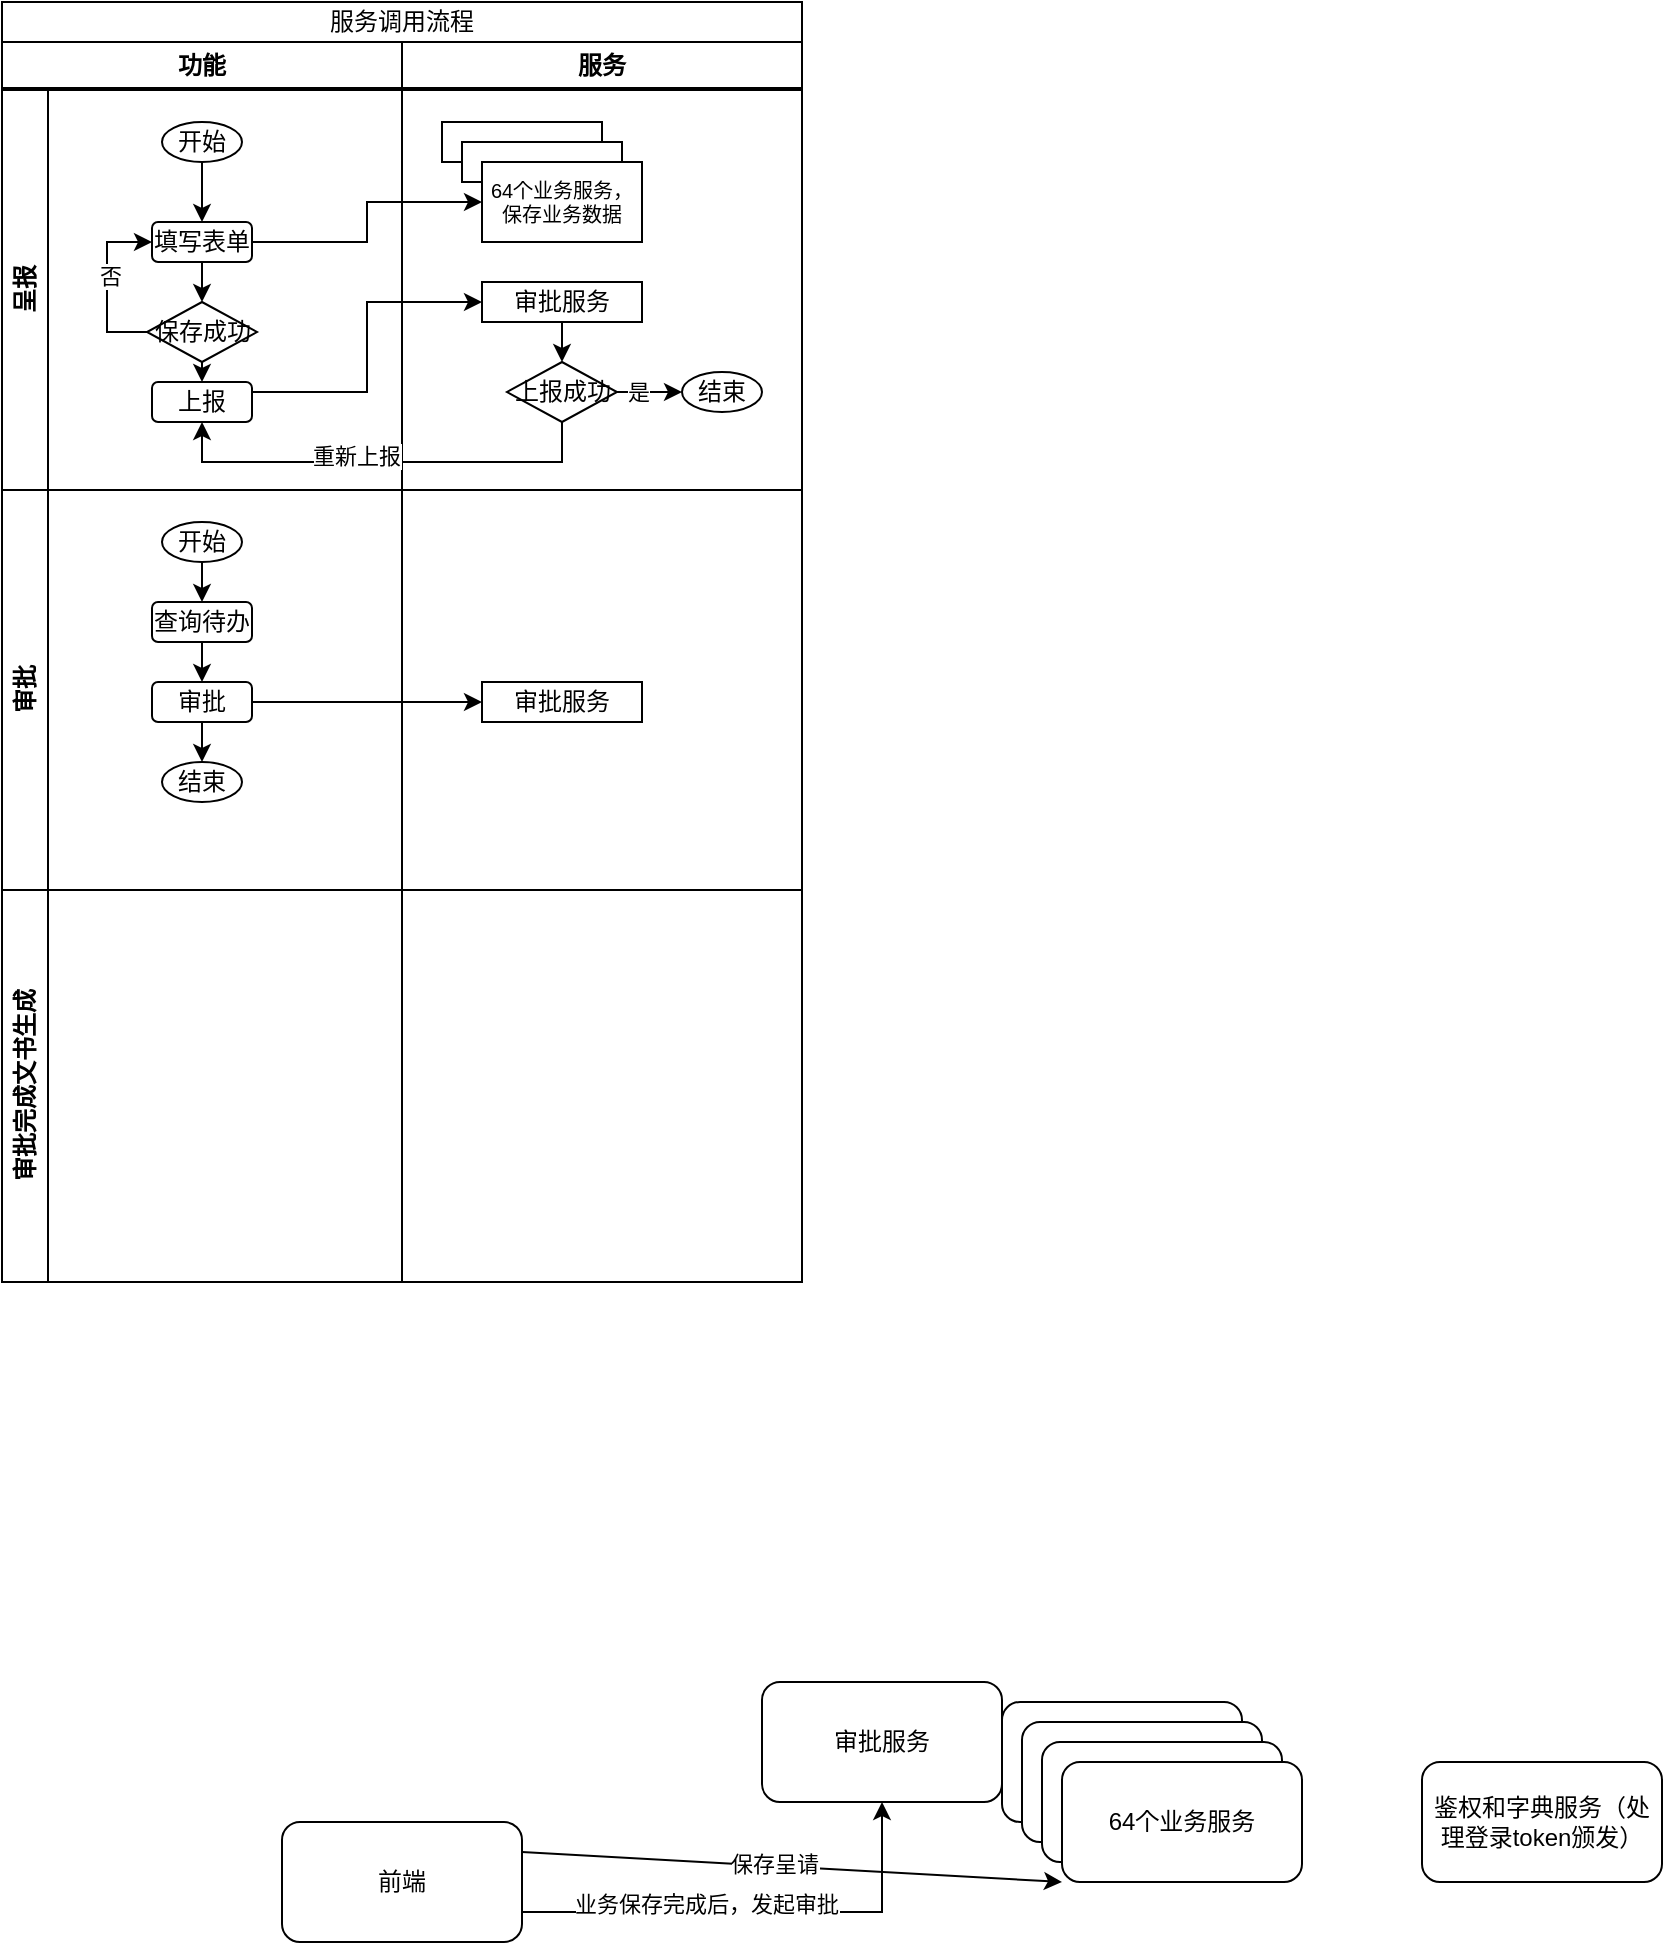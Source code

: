 <mxfile version="21.7.5" type="github">
  <diagram name="第 1 页" id="nyQxbL8O3MuU9sCU6VgJ">
    <mxGraphModel dx="1720" dy="493" grid="1" gridSize="10" guides="1" tooltips="1" connect="1" arrows="1" fold="1" page="1" pageScale="1" pageWidth="827" pageHeight="1169" math="0" shadow="0">
      <root>
        <mxCell id="0" />
        <mxCell id="1" parent="0" />
        <mxCell id="A_Dby5q7uh1Tls5CIrSd-2" value="" style="group;movable=0;resizable=0;rotatable=0;deletable=0;editable=0;locked=1;connectable=0;" vertex="1" connectable="0" parent="1">
          <mxGeometry x="-480" y="420" width="830" height="950" as="geometry" />
        </mxCell>
        <mxCell id="3oQqdV5vQzyjavXCUwHd-1" value="前端" style="rounded=1;whiteSpace=wrap;html=1;movable=0;resizable=0;rotatable=0;deletable=0;editable=0;locked=1;connectable=0;" parent="A_Dby5q7uh1Tls5CIrSd-2" vertex="1">
          <mxGeometry x="140" y="890" width="120" height="60" as="geometry" />
        </mxCell>
        <mxCell id="3oQqdV5vQzyjavXCUwHd-2" value="鉴权和字典服务（处理登录token颁发）" style="rounded=1;whiteSpace=wrap;html=1;movable=0;resizable=0;rotatable=0;deletable=0;editable=0;locked=1;connectable=0;" parent="A_Dby5q7uh1Tls5CIrSd-2" vertex="1">
          <mxGeometry x="710" y="860" width="120" height="60" as="geometry" />
        </mxCell>
        <mxCell id="3oQqdV5vQzyjavXCUwHd-7" value="" style="group;movable=0;resizable=0;rotatable=0;deletable=0;editable=0;locked=1;connectable=0;" parent="A_Dby5q7uh1Tls5CIrSd-2" vertex="1" connectable="0">
          <mxGeometry x="500" y="830" width="150" height="90" as="geometry" />
        </mxCell>
        <mxCell id="3oQqdV5vQzyjavXCUwHd-3" value="前端" style="rounded=1;whiteSpace=wrap;html=1;movable=0;resizable=0;rotatable=0;deletable=0;editable=0;locked=1;connectable=0;" parent="3oQqdV5vQzyjavXCUwHd-7" vertex="1">
          <mxGeometry width="120" height="60" as="geometry" />
        </mxCell>
        <mxCell id="3oQqdV5vQzyjavXCUwHd-4" value="前端" style="rounded=1;whiteSpace=wrap;html=1;movable=0;resizable=0;rotatable=0;deletable=0;editable=0;locked=1;connectable=0;" parent="3oQqdV5vQzyjavXCUwHd-7" vertex="1">
          <mxGeometry x="10" y="10" width="120" height="60" as="geometry" />
        </mxCell>
        <mxCell id="3oQqdV5vQzyjavXCUwHd-5" value="前端" style="rounded=1;whiteSpace=wrap;html=1;movable=0;resizable=0;rotatable=0;deletable=0;editable=0;locked=1;connectable=0;" parent="3oQqdV5vQzyjavXCUwHd-7" vertex="1">
          <mxGeometry x="20" y="20" width="120" height="60" as="geometry" />
        </mxCell>
        <mxCell id="3oQqdV5vQzyjavXCUwHd-6" value="64个业务服务" style="rounded=1;whiteSpace=wrap;html=1;movable=0;resizable=0;rotatable=0;deletable=0;editable=0;locked=1;connectable=0;" parent="3oQqdV5vQzyjavXCUwHd-7" vertex="1">
          <mxGeometry x="30" y="30" width="120" height="60" as="geometry" />
        </mxCell>
        <mxCell id="3oQqdV5vQzyjavXCUwHd-10" style="rounded=0;orthogonalLoop=1;jettySize=auto;html=1;exitX=1;exitY=0.25;exitDx=0;exitDy=0;entryX=0;entryY=1;entryDx=0;entryDy=0;movable=0;resizable=0;rotatable=0;deletable=0;editable=0;locked=1;connectable=0;" parent="A_Dby5q7uh1Tls5CIrSd-2" source="3oQqdV5vQzyjavXCUwHd-1" target="3oQqdV5vQzyjavXCUwHd-6" edge="1">
          <mxGeometry relative="1" as="geometry" />
        </mxCell>
        <mxCell id="3oQqdV5vQzyjavXCUwHd-11" value="保存呈请" style="edgeLabel;html=1;align=center;verticalAlign=middle;resizable=0;points=[];movable=0;rotatable=0;deletable=0;editable=0;locked=1;connectable=0;" parent="3oQqdV5vQzyjavXCUwHd-10" vertex="1" connectable="0">
          <mxGeometry x="-0.071" y="1" relative="1" as="geometry">
            <mxPoint as="offset" />
          </mxGeometry>
        </mxCell>
        <mxCell id="3oQqdV5vQzyjavXCUwHd-8" value="审批服务" style="rounded=1;whiteSpace=wrap;html=1;movable=0;resizable=0;rotatable=0;deletable=0;editable=0;locked=1;connectable=0;" parent="A_Dby5q7uh1Tls5CIrSd-2" vertex="1">
          <mxGeometry x="380" y="820" width="120" height="60" as="geometry" />
        </mxCell>
        <mxCell id="3oQqdV5vQzyjavXCUwHd-12" style="edgeStyle=orthogonalEdgeStyle;rounded=0;orthogonalLoop=1;jettySize=auto;html=1;exitX=1;exitY=0.75;exitDx=0;exitDy=0;movable=0;resizable=0;rotatable=0;deletable=0;editable=0;locked=1;connectable=0;" parent="A_Dby5q7uh1Tls5CIrSd-2" source="3oQqdV5vQzyjavXCUwHd-1" target="3oQqdV5vQzyjavXCUwHd-8" edge="1">
          <mxGeometry relative="1" as="geometry" />
        </mxCell>
        <mxCell id="3oQqdV5vQzyjavXCUwHd-13" value="业务保存完成后，发起审批" style="edgeLabel;html=1;align=center;verticalAlign=middle;resizable=0;points=[];movable=0;rotatable=0;deletable=0;editable=0;locked=1;connectable=0;" parent="3oQqdV5vQzyjavXCUwHd-12" vertex="1" connectable="0">
          <mxGeometry x="-0.469" y="4" relative="1" as="geometry">
            <mxPoint x="29" as="offset" />
          </mxGeometry>
        </mxCell>
        <mxCell id="3oQqdV5vQzyjavXCUwHd-26" value="功能" style="swimlane;whiteSpace=wrap;html=1;movable=0;resizable=0;rotatable=0;deletable=0;editable=0;locked=1;connectable=0;" parent="A_Dby5q7uh1Tls5CIrSd-2" vertex="1">
          <mxGeometry width="200" height="620" as="geometry" />
        </mxCell>
        <mxCell id="3oQqdV5vQzyjavXCUwHd-27" value="呈报" style="swimlane;horizontal=0;whiteSpace=wrap;html=1;movable=0;resizable=0;rotatable=0;deletable=0;editable=0;locked=1;connectable=0;" parent="3oQqdV5vQzyjavXCUwHd-26" vertex="1">
          <mxGeometry y="24" width="400" height="200" as="geometry" />
        </mxCell>
        <mxCell id="3oQqdV5vQzyjavXCUwHd-28" value="审批" style="swimlane;horizontal=0;whiteSpace=wrap;html=1;movable=0;resizable=0;rotatable=0;deletable=0;editable=0;locked=1;connectable=0;" parent="3oQqdV5vQzyjavXCUwHd-26" vertex="1">
          <mxGeometry y="224" width="400" height="200" as="geometry" />
        </mxCell>
        <mxCell id="3oQqdV5vQzyjavXCUwHd-29" value="审批完成文书生成" style="swimlane;horizontal=0;whiteSpace=wrap;html=1;movable=0;resizable=0;rotatable=0;deletable=0;editable=0;locked=1;connectable=0;" parent="3oQqdV5vQzyjavXCUwHd-26" vertex="1">
          <mxGeometry y="424" width="200" height="196" as="geometry" />
        </mxCell>
        <mxCell id="3oQqdV5vQzyjavXCUwHd-34" value="服务" style="swimlane;whiteSpace=wrap;html=1;movable=0;resizable=0;rotatable=0;deletable=0;editable=0;locked=1;connectable=0;" parent="A_Dby5q7uh1Tls5CIrSd-2" vertex="1">
          <mxGeometry x="200" width="200" height="620" as="geometry" />
        </mxCell>
        <mxCell id="A_Dby5q7uh1Tls5CIrSd-4" value="服务调用流程" style="rounded=0;whiteSpace=wrap;html=1;" vertex="1" parent="1">
          <mxGeometry x="-480" y="400" width="400" height="20" as="geometry" />
        </mxCell>
        <mxCell id="A_Dby5q7uh1Tls5CIrSd-12" style="edgeStyle=orthogonalEdgeStyle;rounded=0;orthogonalLoop=1;jettySize=auto;html=1;exitX=1;exitY=0.5;exitDx=0;exitDy=0;entryX=0;entryY=0.5;entryDx=0;entryDy=0;" edge="1" parent="1" source="A_Dby5q7uh1Tls5CIrSd-6" target="A_Dby5q7uh1Tls5CIrSd-10">
          <mxGeometry relative="1" as="geometry" />
        </mxCell>
        <mxCell id="A_Dby5q7uh1Tls5CIrSd-22" style="edgeStyle=orthogonalEdgeStyle;rounded=0;orthogonalLoop=1;jettySize=auto;html=1;exitX=0.5;exitY=1;exitDx=0;exitDy=0;entryX=0.5;entryY=0;entryDx=0;entryDy=0;" edge="1" parent="1" source="A_Dby5q7uh1Tls5CIrSd-6" target="A_Dby5q7uh1Tls5CIrSd-14">
          <mxGeometry relative="1" as="geometry" />
        </mxCell>
        <mxCell id="A_Dby5q7uh1Tls5CIrSd-6" value="填写表单" style="rounded=1;whiteSpace=wrap;html=1;" vertex="1" parent="1">
          <mxGeometry x="-405" y="510" width="50" height="20" as="geometry" />
        </mxCell>
        <mxCell id="A_Dby5q7uh1Tls5CIrSd-11" style="edgeStyle=orthogonalEdgeStyle;rounded=0;orthogonalLoop=1;jettySize=auto;html=1;exitX=0.5;exitY=1;exitDx=0;exitDy=0;entryX=0.5;entryY=0;entryDx=0;entryDy=0;" edge="1" parent="1" source="A_Dby5q7uh1Tls5CIrSd-7" target="A_Dby5q7uh1Tls5CIrSd-6">
          <mxGeometry relative="1" as="geometry" />
        </mxCell>
        <mxCell id="A_Dby5q7uh1Tls5CIrSd-7" value="开始" style="ellipse;whiteSpace=wrap;html=1;" vertex="1" parent="1">
          <mxGeometry x="-400" y="460" width="40" height="20" as="geometry" />
        </mxCell>
        <mxCell id="A_Dby5q7uh1Tls5CIrSd-8" value="..." style="rounded=0;whiteSpace=wrap;html=1;" vertex="1" parent="1">
          <mxGeometry x="-260" y="460" width="80" height="20" as="geometry" />
        </mxCell>
        <mxCell id="A_Dby5q7uh1Tls5CIrSd-9" value="" style="rounded=0;whiteSpace=wrap;html=1;" vertex="1" parent="1">
          <mxGeometry x="-250" y="470" width="80" height="20" as="geometry" />
        </mxCell>
        <mxCell id="A_Dby5q7uh1Tls5CIrSd-10" value="&lt;font style=&quot;font-size: 10px;&quot;&gt;64个业务服务，保存业务数据&lt;/font&gt;" style="rounded=0;whiteSpace=wrap;html=1;fontSize=8;" vertex="1" parent="1">
          <mxGeometry x="-240" y="480" width="80" height="40" as="geometry" />
        </mxCell>
        <mxCell id="A_Dby5q7uh1Tls5CIrSd-15" style="edgeStyle=orthogonalEdgeStyle;rounded=0;orthogonalLoop=1;jettySize=auto;html=1;exitX=0;exitY=0.5;exitDx=0;exitDy=0;entryX=0;entryY=0.5;entryDx=0;entryDy=0;" edge="1" parent="1" source="A_Dby5q7uh1Tls5CIrSd-14" target="A_Dby5q7uh1Tls5CIrSd-6">
          <mxGeometry relative="1" as="geometry" />
        </mxCell>
        <mxCell id="A_Dby5q7uh1Tls5CIrSd-16" value="否" style="edgeLabel;html=1;align=center;verticalAlign=middle;resizable=0;points=[];" vertex="1" connectable="0" parent="A_Dby5q7uh1Tls5CIrSd-15">
          <mxGeometry x="0.106" y="-1" relative="1" as="geometry">
            <mxPoint as="offset" />
          </mxGeometry>
        </mxCell>
        <mxCell id="A_Dby5q7uh1Tls5CIrSd-24" style="edgeStyle=orthogonalEdgeStyle;rounded=0;orthogonalLoop=1;jettySize=auto;html=1;exitX=0.5;exitY=1;exitDx=0;exitDy=0;entryX=0.5;entryY=0;entryDx=0;entryDy=0;" edge="1" parent="1" source="A_Dby5q7uh1Tls5CIrSd-14" target="A_Dby5q7uh1Tls5CIrSd-23">
          <mxGeometry relative="1" as="geometry" />
        </mxCell>
        <mxCell id="A_Dby5q7uh1Tls5CIrSd-14" value="保存成功" style="rhombus;whiteSpace=wrap;html=1;" vertex="1" parent="1">
          <mxGeometry x="-407.5" y="550" width="55" height="30" as="geometry" />
        </mxCell>
        <mxCell id="A_Dby5q7uh1Tls5CIrSd-29" style="edgeStyle=orthogonalEdgeStyle;rounded=0;orthogonalLoop=1;jettySize=auto;html=1;exitX=1;exitY=0.25;exitDx=0;exitDy=0;entryX=0;entryY=0.5;entryDx=0;entryDy=0;" edge="1" parent="1" source="A_Dby5q7uh1Tls5CIrSd-23" target="A_Dby5q7uh1Tls5CIrSd-27">
          <mxGeometry relative="1" as="geometry" />
        </mxCell>
        <mxCell id="A_Dby5q7uh1Tls5CIrSd-23" value="上报" style="rounded=1;whiteSpace=wrap;html=1;" vertex="1" parent="1">
          <mxGeometry x="-405" y="590" width="50" height="20" as="geometry" />
        </mxCell>
        <mxCell id="A_Dby5q7uh1Tls5CIrSd-31" style="edgeStyle=orthogonalEdgeStyle;rounded=0;orthogonalLoop=1;jettySize=auto;html=1;exitX=0.5;exitY=1;exitDx=0;exitDy=0;entryX=0.5;entryY=0;entryDx=0;entryDy=0;" edge="1" parent="1" source="A_Dby5q7uh1Tls5CIrSd-27" target="A_Dby5q7uh1Tls5CIrSd-30">
          <mxGeometry relative="1" as="geometry" />
        </mxCell>
        <mxCell id="A_Dby5q7uh1Tls5CIrSd-27" value="审批服务" style="rounded=0;whiteSpace=wrap;html=1;" vertex="1" parent="1">
          <mxGeometry x="-240" y="540" width="80" height="20" as="geometry" />
        </mxCell>
        <mxCell id="A_Dby5q7uh1Tls5CIrSd-34" value="" style="edgeStyle=orthogonalEdgeStyle;rounded=0;orthogonalLoop=1;jettySize=auto;html=1;" edge="1" parent="1" source="A_Dby5q7uh1Tls5CIrSd-30" target="A_Dby5q7uh1Tls5CIrSd-33">
          <mxGeometry relative="1" as="geometry" />
        </mxCell>
        <mxCell id="A_Dby5q7uh1Tls5CIrSd-35" value="是" style="edgeLabel;html=1;align=center;verticalAlign=middle;resizable=0;points=[];" vertex="1" connectable="0" parent="A_Dby5q7uh1Tls5CIrSd-34">
          <mxGeometry x="-0.57" relative="1" as="geometry">
            <mxPoint as="offset" />
          </mxGeometry>
        </mxCell>
        <mxCell id="A_Dby5q7uh1Tls5CIrSd-36" style="edgeStyle=orthogonalEdgeStyle;rounded=0;orthogonalLoop=1;jettySize=auto;html=1;exitX=0.5;exitY=1;exitDx=0;exitDy=0;entryX=0.5;entryY=1;entryDx=0;entryDy=0;" edge="1" parent="1" source="A_Dby5q7uh1Tls5CIrSd-30" target="A_Dby5q7uh1Tls5CIrSd-23">
          <mxGeometry relative="1" as="geometry" />
        </mxCell>
        <mxCell id="A_Dby5q7uh1Tls5CIrSd-37" value="重新上报" style="edgeLabel;html=1;align=center;verticalAlign=middle;resizable=0;points=[];" vertex="1" connectable="0" parent="A_Dby5q7uh1Tls5CIrSd-36">
          <mxGeometry x="0.122" y="-3" relative="1" as="geometry">
            <mxPoint as="offset" />
          </mxGeometry>
        </mxCell>
        <mxCell id="A_Dby5q7uh1Tls5CIrSd-30" value="上报成功" style="rhombus;whiteSpace=wrap;html=1;" vertex="1" parent="1">
          <mxGeometry x="-227.5" y="580" width="55" height="30" as="geometry" />
        </mxCell>
        <mxCell id="A_Dby5q7uh1Tls5CIrSd-33" value="结束" style="ellipse;whiteSpace=wrap;html=1;" vertex="1" parent="1">
          <mxGeometry x="-140" y="585" width="40" height="20" as="geometry" />
        </mxCell>
        <mxCell id="A_Dby5q7uh1Tls5CIrSd-40" style="edgeStyle=orthogonalEdgeStyle;rounded=0;orthogonalLoop=1;jettySize=auto;html=1;exitX=0.5;exitY=1;exitDx=0;exitDy=0;" edge="1" parent="1" source="A_Dby5q7uh1Tls5CIrSd-38">
          <mxGeometry relative="1" as="geometry">
            <mxPoint x="-380" y="700" as="targetPoint" />
          </mxGeometry>
        </mxCell>
        <mxCell id="A_Dby5q7uh1Tls5CIrSd-38" value="开始" style="ellipse;whiteSpace=wrap;html=1;" vertex="1" parent="1">
          <mxGeometry x="-400" y="660" width="40" height="20" as="geometry" />
        </mxCell>
        <mxCell id="A_Dby5q7uh1Tls5CIrSd-43" style="edgeStyle=orthogonalEdgeStyle;rounded=0;orthogonalLoop=1;jettySize=auto;html=1;exitX=0.5;exitY=1;exitDx=0;exitDy=0;" edge="1" parent="1" source="A_Dby5q7uh1Tls5CIrSd-39">
          <mxGeometry relative="1" as="geometry">
            <mxPoint x="-380" y="740" as="targetPoint" />
          </mxGeometry>
        </mxCell>
        <mxCell id="A_Dby5q7uh1Tls5CIrSd-39" value="查询待办" style="rounded=1;whiteSpace=wrap;html=1;" vertex="1" parent="1">
          <mxGeometry x="-405" y="700" width="50" height="20" as="geometry" />
        </mxCell>
        <mxCell id="A_Dby5q7uh1Tls5CIrSd-41" value="审批服务" style="rounded=0;whiteSpace=wrap;html=1;" vertex="1" parent="1">
          <mxGeometry x="-240" y="740" width="80" height="20" as="geometry" />
        </mxCell>
        <mxCell id="A_Dby5q7uh1Tls5CIrSd-44" style="edgeStyle=orthogonalEdgeStyle;rounded=0;orthogonalLoop=1;jettySize=auto;html=1;exitX=1;exitY=0.5;exitDx=0;exitDy=0;entryX=0;entryY=0.5;entryDx=0;entryDy=0;" edge="1" parent="1" source="A_Dby5q7uh1Tls5CIrSd-42" target="A_Dby5q7uh1Tls5CIrSd-41">
          <mxGeometry relative="1" as="geometry" />
        </mxCell>
        <mxCell id="A_Dby5q7uh1Tls5CIrSd-46" style="edgeStyle=orthogonalEdgeStyle;rounded=0;orthogonalLoop=1;jettySize=auto;html=1;exitX=0.5;exitY=1;exitDx=0;exitDy=0;" edge="1" parent="1" source="A_Dby5q7uh1Tls5CIrSd-42">
          <mxGeometry relative="1" as="geometry">
            <mxPoint x="-380" y="780" as="targetPoint" />
          </mxGeometry>
        </mxCell>
        <mxCell id="A_Dby5q7uh1Tls5CIrSd-42" value="审批" style="rounded=1;whiteSpace=wrap;html=1;" vertex="1" parent="1">
          <mxGeometry x="-405" y="740" width="50" height="20" as="geometry" />
        </mxCell>
        <mxCell id="A_Dby5q7uh1Tls5CIrSd-45" value="结束" style="ellipse;whiteSpace=wrap;html=1;" vertex="1" parent="1">
          <mxGeometry x="-400" y="780" width="40" height="20" as="geometry" />
        </mxCell>
      </root>
    </mxGraphModel>
  </diagram>
</mxfile>
